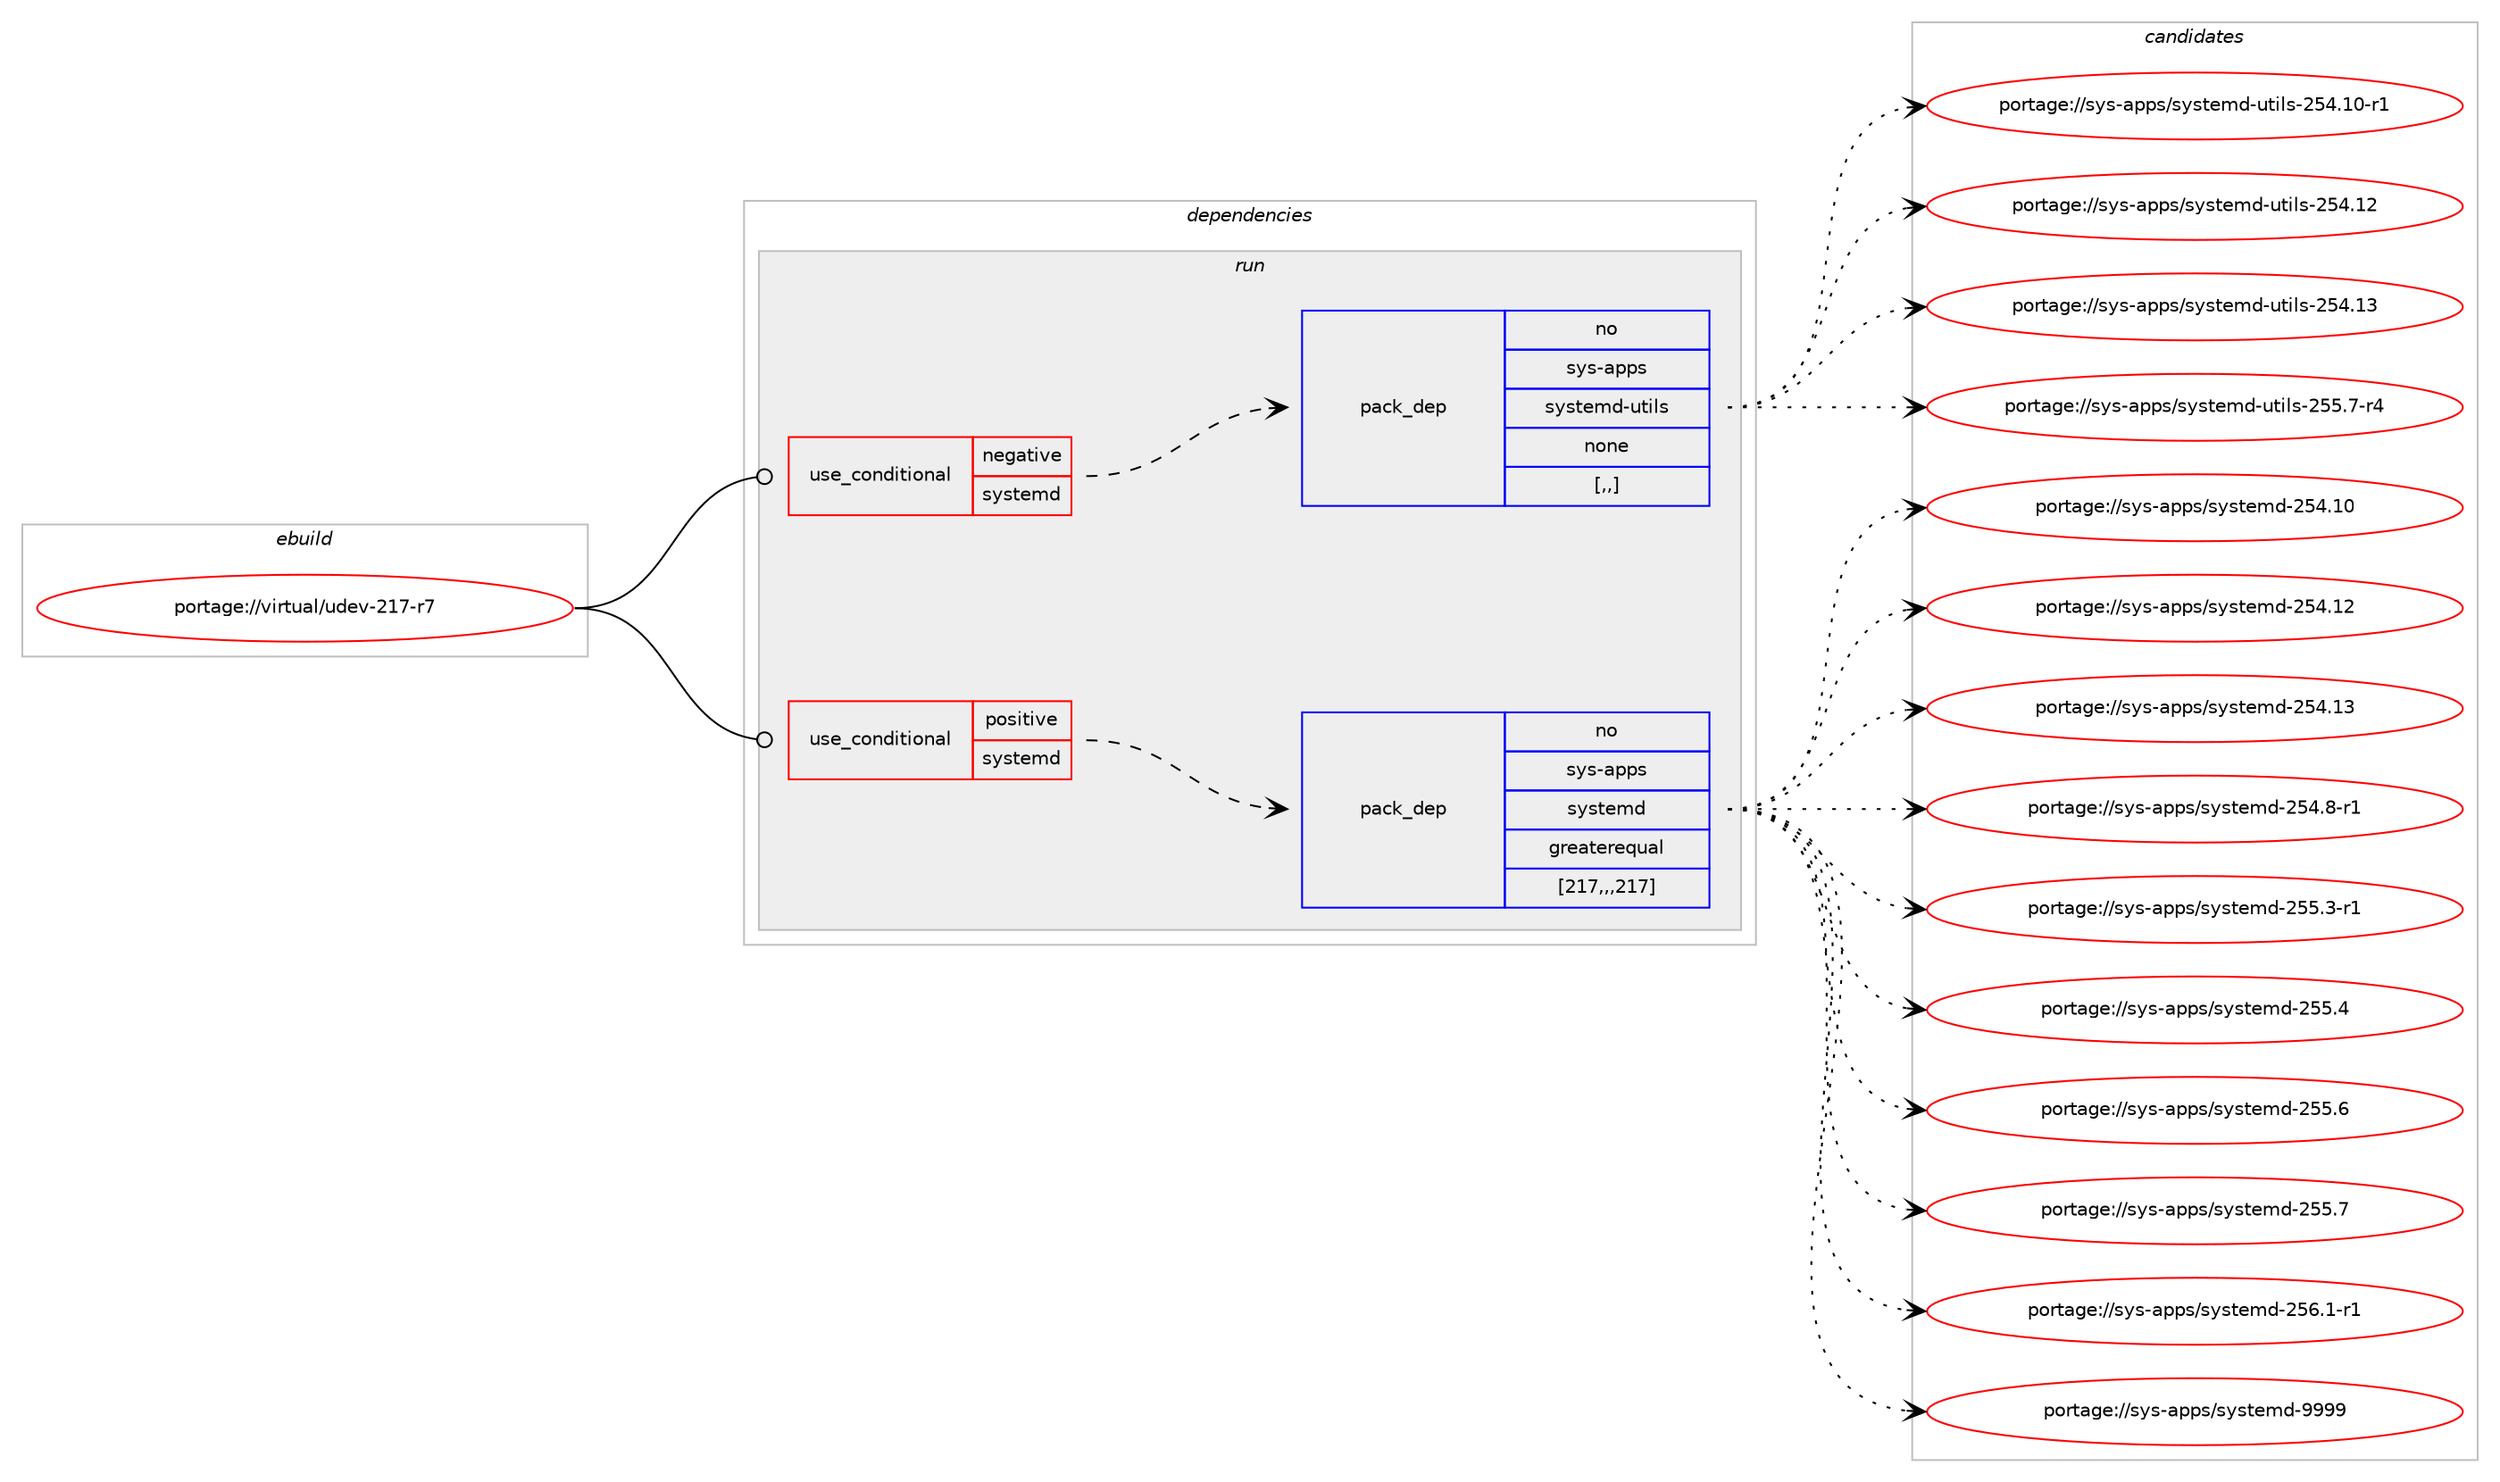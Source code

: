 digraph prolog {

# *************
# Graph options
# *************

newrank=true;
concentrate=true;
compound=true;
graph [rankdir=LR,fontname=Helvetica,fontsize=10,ranksep=1.5];#, ranksep=2.5, nodesep=0.2];
edge  [arrowhead=vee];
node  [fontname=Helvetica,fontsize=10];

# **********
# The ebuild
# **********

subgraph cluster_leftcol {
color=gray;
rank=same;
label=<<i>ebuild</i>>;
id [label="portage://virtual/udev-217-r7", color=red, width=4, href="../virtual/udev-217-r7.svg"];
}

# ****************
# The dependencies
# ****************

subgraph cluster_midcol {
color=gray;
label=<<i>dependencies</i>>;
subgraph cluster_compile {
fillcolor="#eeeeee";
style=filled;
label=<<i>compile</i>>;
}
subgraph cluster_compileandrun {
fillcolor="#eeeeee";
style=filled;
label=<<i>compile and run</i>>;
}
subgraph cluster_run {
fillcolor="#eeeeee";
style=filled;
label=<<i>run</i>>;
subgraph cond115886 {
dependency435325 [label=<<TABLE BORDER="0" CELLBORDER="1" CELLSPACING="0" CELLPADDING="4"><TR><TD ROWSPAN="3" CELLPADDING="10">use_conditional</TD></TR><TR><TD>negative</TD></TR><TR><TD>systemd</TD></TR></TABLE>>, shape=none, color=red];
subgraph pack316281 {
dependency435326 [label=<<TABLE BORDER="0" CELLBORDER="1" CELLSPACING="0" CELLPADDING="4" WIDTH="220"><TR><TD ROWSPAN="6" CELLPADDING="30">pack_dep</TD></TR><TR><TD WIDTH="110">no</TD></TR><TR><TD>sys-apps</TD></TR><TR><TD>systemd-utils</TD></TR><TR><TD>none</TD></TR><TR><TD>[,,]</TD></TR></TABLE>>, shape=none, color=blue];
}
dependency435325:e -> dependency435326:w [weight=20,style="dashed",arrowhead="vee"];
}
id:e -> dependency435325:w [weight=20,style="solid",arrowhead="odot"];
subgraph cond115887 {
dependency435327 [label=<<TABLE BORDER="0" CELLBORDER="1" CELLSPACING="0" CELLPADDING="4"><TR><TD ROWSPAN="3" CELLPADDING="10">use_conditional</TD></TR><TR><TD>positive</TD></TR><TR><TD>systemd</TD></TR></TABLE>>, shape=none, color=red];
subgraph pack316282 {
dependency435328 [label=<<TABLE BORDER="0" CELLBORDER="1" CELLSPACING="0" CELLPADDING="4" WIDTH="220"><TR><TD ROWSPAN="6" CELLPADDING="30">pack_dep</TD></TR><TR><TD WIDTH="110">no</TD></TR><TR><TD>sys-apps</TD></TR><TR><TD>systemd</TD></TR><TR><TD>greaterequal</TD></TR><TR><TD>[217,,,217]</TD></TR></TABLE>>, shape=none, color=blue];
}
dependency435327:e -> dependency435328:w [weight=20,style="dashed",arrowhead="vee"];
}
id:e -> dependency435327:w [weight=20,style="solid",arrowhead="odot"];
}
}

# **************
# The candidates
# **************

subgraph cluster_choices {
rank=same;
color=gray;
label=<<i>candidates</i>>;

subgraph choice316281 {
color=black;
nodesep=1;
choice11512111545971121121154711512111511610110910045117116105108115455053524649484511449 [label="portage://sys-apps/systemd-utils-254.10-r1", color=red, width=4,href="../sys-apps/systemd-utils-254.10-r1.svg"];
choice1151211154597112112115471151211151161011091004511711610510811545505352464950 [label="portage://sys-apps/systemd-utils-254.12", color=red, width=4,href="../sys-apps/systemd-utils-254.12.svg"];
choice1151211154597112112115471151211151161011091004511711610510811545505352464951 [label="portage://sys-apps/systemd-utils-254.13", color=red, width=4,href="../sys-apps/systemd-utils-254.13.svg"];
choice115121115459711211211547115121115116101109100451171161051081154550535346554511452 [label="portage://sys-apps/systemd-utils-255.7-r4", color=red, width=4,href="../sys-apps/systemd-utils-255.7-r4.svg"];
dependency435326:e -> choice11512111545971121121154711512111511610110910045117116105108115455053524649484511449:w [style=dotted,weight="100"];
dependency435326:e -> choice1151211154597112112115471151211151161011091004511711610510811545505352464950:w [style=dotted,weight="100"];
dependency435326:e -> choice1151211154597112112115471151211151161011091004511711610510811545505352464951:w [style=dotted,weight="100"];
dependency435326:e -> choice115121115459711211211547115121115116101109100451171161051081154550535346554511452:w [style=dotted,weight="100"];
}
subgraph choice316282 {
color=black;
nodesep=1;
choice11512111545971121121154711512111511610110910045505352464948 [label="portage://sys-apps/systemd-254.10", color=red, width=4,href="../sys-apps/systemd-254.10.svg"];
choice11512111545971121121154711512111511610110910045505352464950 [label="portage://sys-apps/systemd-254.12", color=red, width=4,href="../sys-apps/systemd-254.12.svg"];
choice11512111545971121121154711512111511610110910045505352464951 [label="portage://sys-apps/systemd-254.13", color=red, width=4,href="../sys-apps/systemd-254.13.svg"];
choice1151211154597112112115471151211151161011091004550535246564511449 [label="portage://sys-apps/systemd-254.8-r1", color=red, width=4,href="../sys-apps/systemd-254.8-r1.svg"];
choice1151211154597112112115471151211151161011091004550535346514511449 [label="portage://sys-apps/systemd-255.3-r1", color=red, width=4,href="../sys-apps/systemd-255.3-r1.svg"];
choice115121115459711211211547115121115116101109100455053534652 [label="portage://sys-apps/systemd-255.4", color=red, width=4,href="../sys-apps/systemd-255.4.svg"];
choice115121115459711211211547115121115116101109100455053534654 [label="portage://sys-apps/systemd-255.6", color=red, width=4,href="../sys-apps/systemd-255.6.svg"];
choice115121115459711211211547115121115116101109100455053534655 [label="portage://sys-apps/systemd-255.7", color=red, width=4,href="../sys-apps/systemd-255.7.svg"];
choice1151211154597112112115471151211151161011091004550535446494511449 [label="portage://sys-apps/systemd-256.1-r1", color=red, width=4,href="../sys-apps/systemd-256.1-r1.svg"];
choice1151211154597112112115471151211151161011091004557575757 [label="portage://sys-apps/systemd-9999", color=red, width=4,href="../sys-apps/systemd-9999.svg"];
dependency435328:e -> choice11512111545971121121154711512111511610110910045505352464948:w [style=dotted,weight="100"];
dependency435328:e -> choice11512111545971121121154711512111511610110910045505352464950:w [style=dotted,weight="100"];
dependency435328:e -> choice11512111545971121121154711512111511610110910045505352464951:w [style=dotted,weight="100"];
dependency435328:e -> choice1151211154597112112115471151211151161011091004550535246564511449:w [style=dotted,weight="100"];
dependency435328:e -> choice1151211154597112112115471151211151161011091004550535346514511449:w [style=dotted,weight="100"];
dependency435328:e -> choice115121115459711211211547115121115116101109100455053534652:w [style=dotted,weight="100"];
dependency435328:e -> choice115121115459711211211547115121115116101109100455053534654:w [style=dotted,weight="100"];
dependency435328:e -> choice115121115459711211211547115121115116101109100455053534655:w [style=dotted,weight="100"];
dependency435328:e -> choice1151211154597112112115471151211151161011091004550535446494511449:w [style=dotted,weight="100"];
dependency435328:e -> choice1151211154597112112115471151211151161011091004557575757:w [style=dotted,weight="100"];
}
}

}
